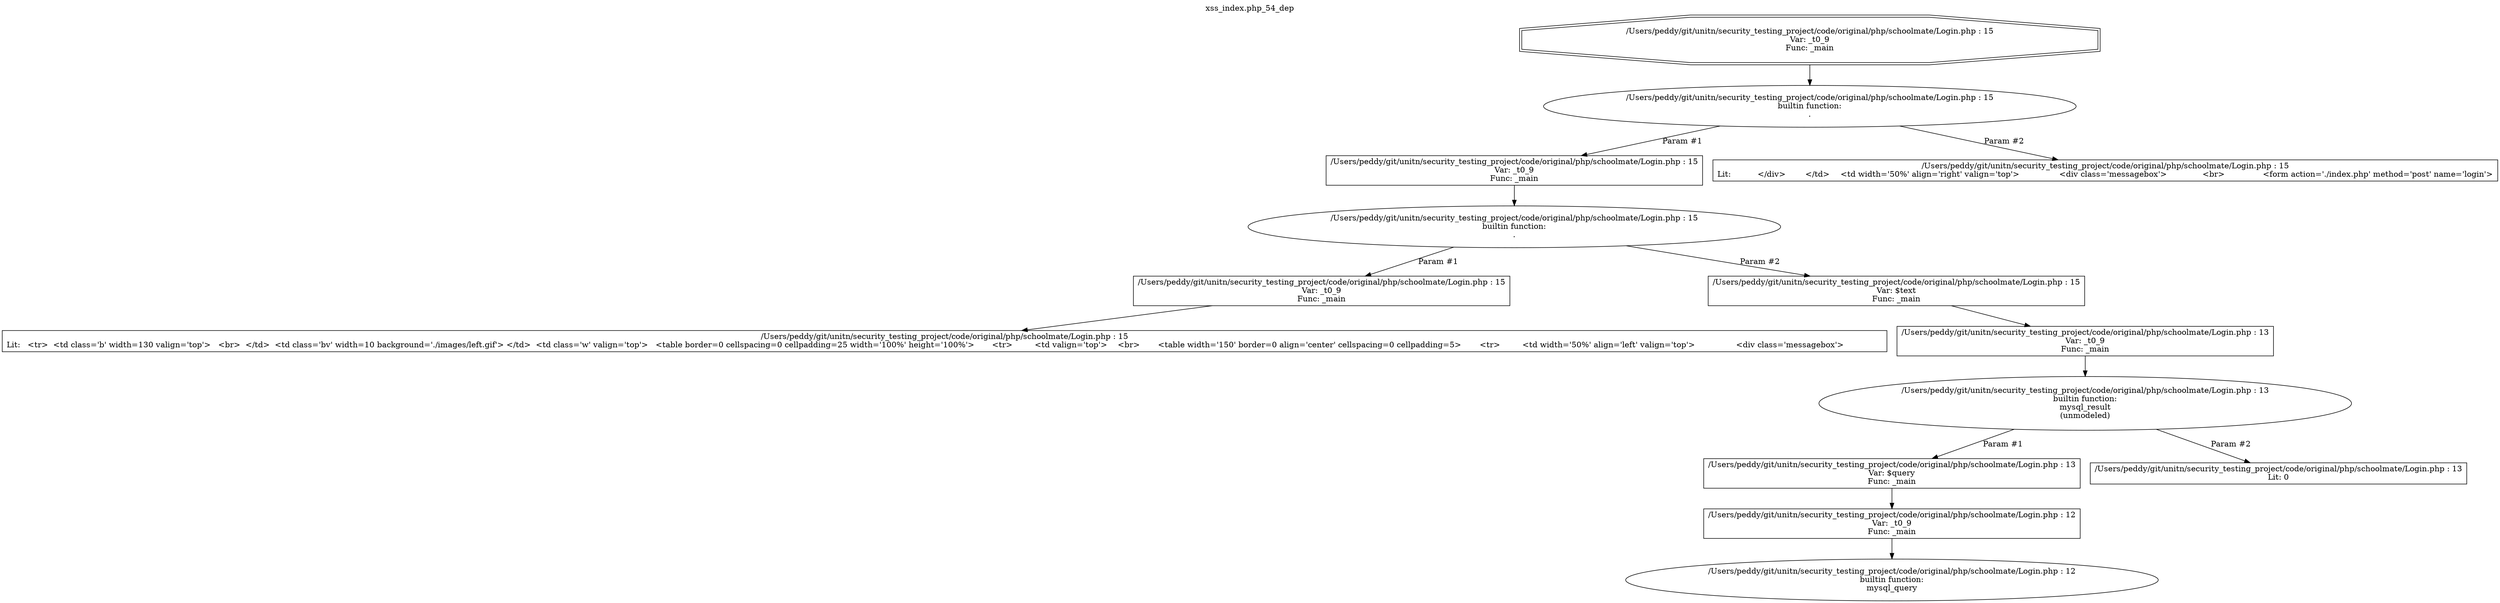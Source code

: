 digraph cfg {
  label="xss_index.php_54_dep";
  labelloc=t;
  n1 [shape=doubleoctagon, label="/Users/peddy/git/unitn/security_testing_project/code/original/php/schoolmate/Login.php : 15\nVar: _t0_9\nFunc: _main\n"];
  n2 [shape=ellipse, label="/Users/peddy/git/unitn/security_testing_project/code/original/php/schoolmate/Login.php : 15\nbuiltin function:\n.\n"];
  n3 [shape=box, label="/Users/peddy/git/unitn/security_testing_project/code/original/php/schoolmate/Login.php : 15\nVar: _t0_9\nFunc: _main\n"];
  n4 [shape=ellipse, label="/Users/peddy/git/unitn/security_testing_project/code/original/php/schoolmate/Login.php : 15\nbuiltin function:\n.\n"];
  n5 [shape=box, label="/Users/peddy/git/unitn/security_testing_project/code/original/php/schoolmate/Login.php : 15\nVar: _t0_9\nFunc: _main\n"];
  n6 [shape=box, label="/Users/peddy/git/unitn/security_testing_project/code/original/php/schoolmate/Login.php : 15\nLit:   <tr>  <td class='b' width=130 valign='top'>   <br>  </td>  <td class='bv' width=10 background='./images/left.gif'>&nbsp;</td>  <td class='w' valign='top'>   <table border=0 cellspacing=0 cellpadding=25 width='100%' height='100%'>	<tr>	 <td valign='top'>	  <br>	  <table width='150' border=0 align='center' cellspacing=0 cellpadding=5>	  <tr>	   <td width='50%' align='left' valign='top'>		<div class='messagebox'>		  \n"];
  n7 [shape=box, label="/Users/peddy/git/unitn/security_testing_project/code/original/php/schoolmate/Login.php : 15\nVar: $text\nFunc: _main\n"];
  n8 [shape=box, label="/Users/peddy/git/unitn/security_testing_project/code/original/php/schoolmate/Login.php : 13\nVar: _t0_9\nFunc: _main\n"];
  n9 [shape=ellipse, label="/Users/peddy/git/unitn/security_testing_project/code/original/php/schoolmate/Login.php : 13\nbuiltin function:\nmysql_result\n(unmodeled)\n"];
  n10 [shape=box, label="/Users/peddy/git/unitn/security_testing_project/code/original/php/schoolmate/Login.php : 13\nVar: $query\nFunc: _main\n"];
  n11 [shape=box, label="/Users/peddy/git/unitn/security_testing_project/code/original/php/schoolmate/Login.php : 12\nVar: _t0_9\nFunc: _main\n"];
  n12 [shape=ellipse, label="/Users/peddy/git/unitn/security_testing_project/code/original/php/schoolmate/Login.php : 12\nbuiltin function:\nmysql_query\n"];
  n13 [shape=box, label="/Users/peddy/git/unitn/security_testing_project/code/original/php/schoolmate/Login.php : 13\nLit: 0\n"];
  n14 [shape=box, label="/Users/peddy/git/unitn/security_testing_project/code/original/php/schoolmate/Login.php : 15\nLit: 		</div>	   </td>	 <td width='50%' align='right' valign='top'>		<div class='messagebox'>		 <br>		 <form action='./index.php' method='post' name='login'>\n"];
  n1 -> n2;
  n3 -> n4;
  n5 -> n6;
  n4 -> n5[label="Param #1"];
  n4 -> n7[label="Param #2"];
  n8 -> n9;
  n11 -> n12;
  n10 -> n11;
  n9 -> n10[label="Param #1"];
  n9 -> n13[label="Param #2"];
  n7 -> n8;
  n2 -> n3[label="Param #1"];
  n2 -> n14[label="Param #2"];
}
